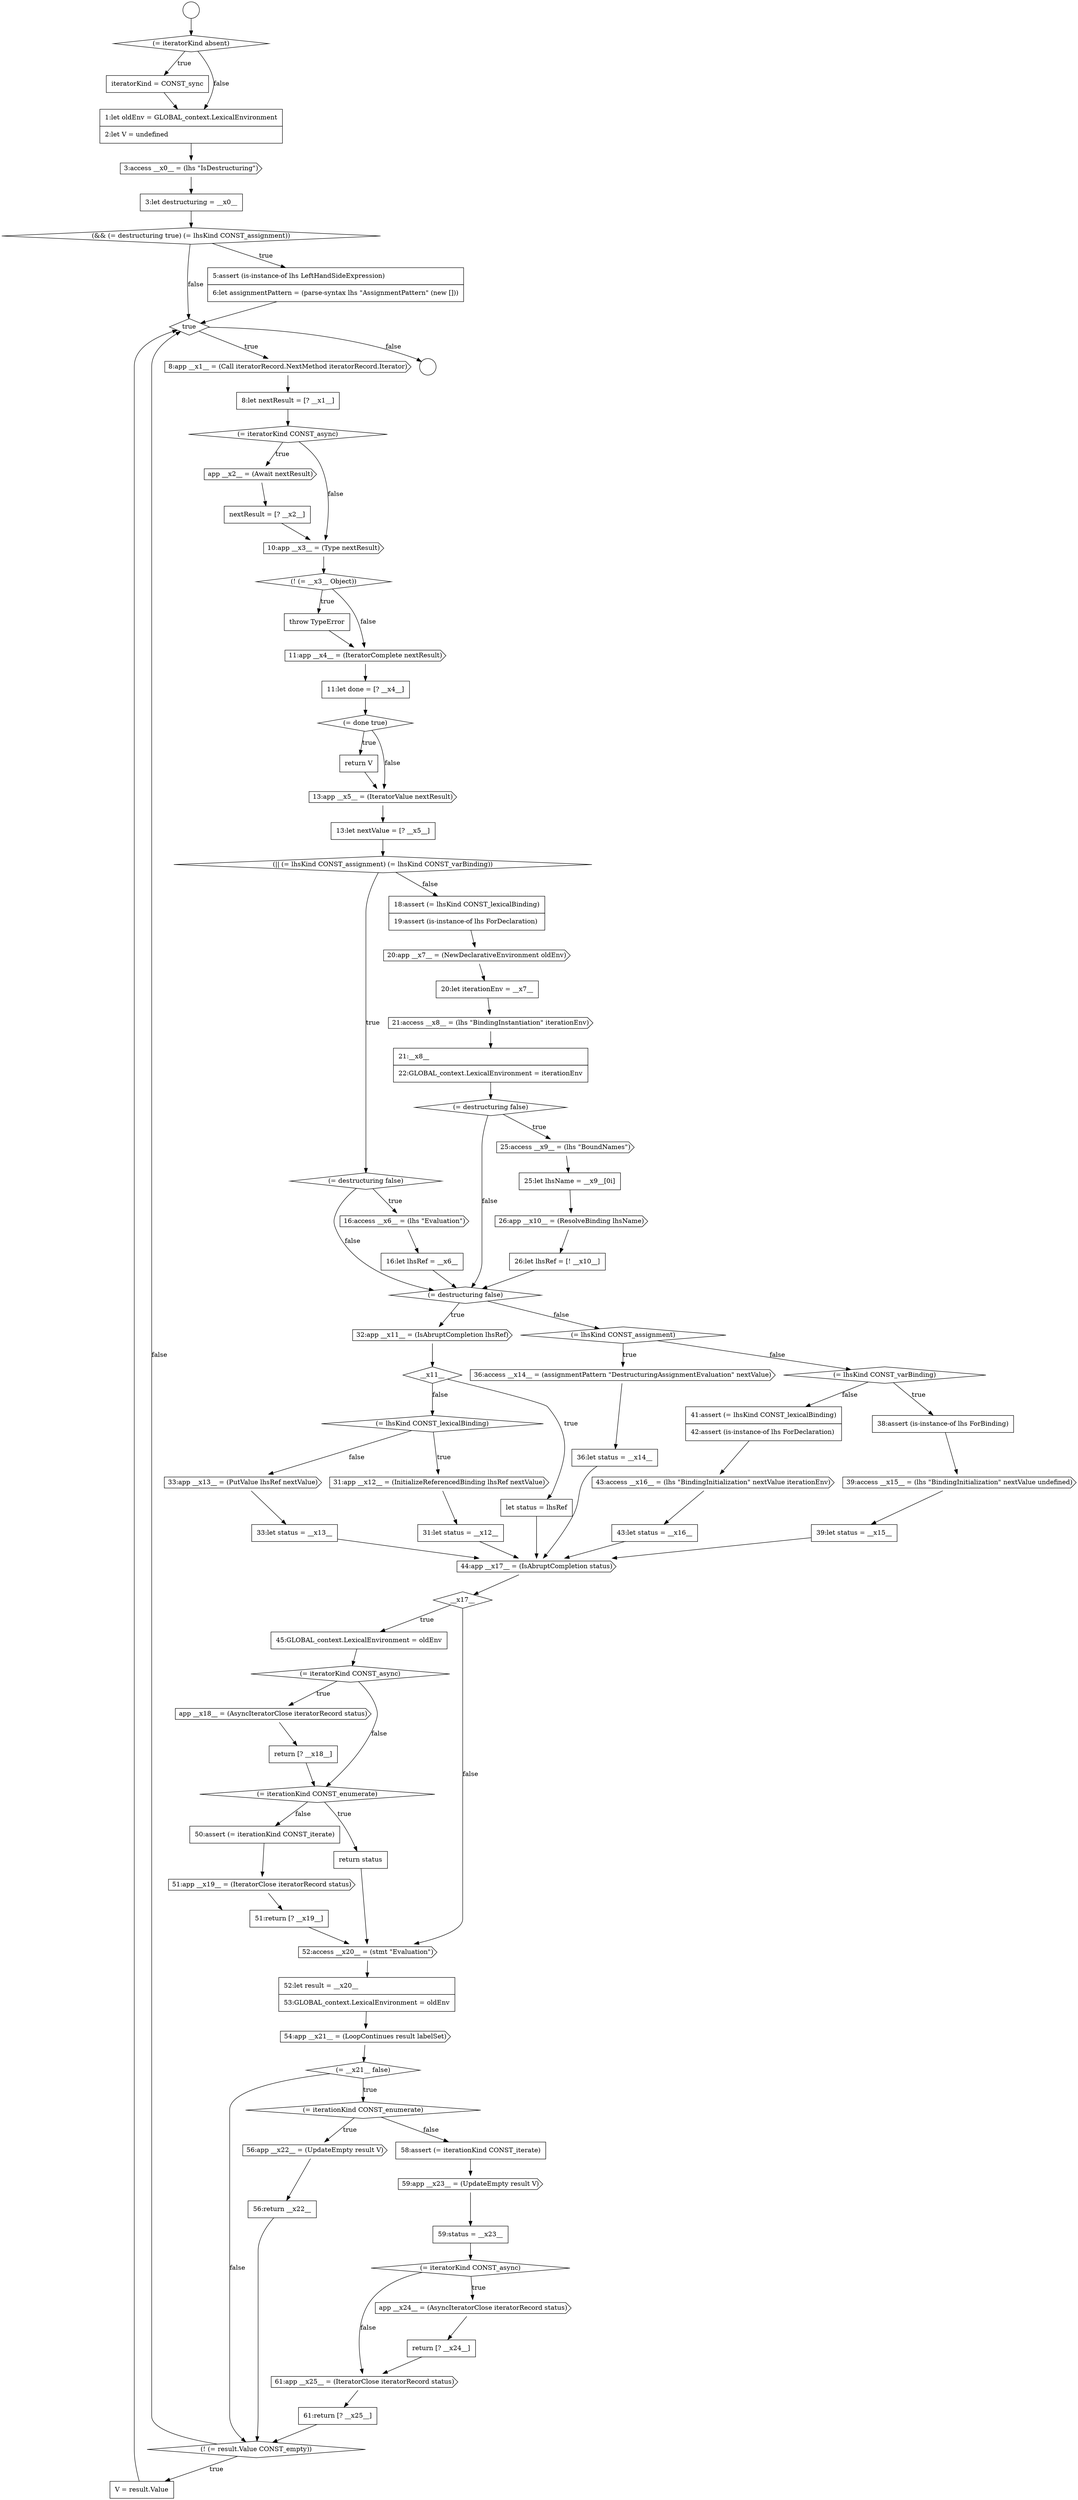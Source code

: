 digraph {
  node5 [shape=cds, label=<<font color="black">3:access __x0__ = (lhs &quot;IsDestructuring&quot;)</font>> color="black" fillcolor="white" style=filled]
  node84 [shape=none, margin=0, label=<<font color="black">
    <table border="0" cellborder="1" cellspacing="0" cellpadding="10">
      <tr><td align="left">V = result.Value</td></tr>
    </table>
  </font>> color="black" fillcolor="white" style=filled]
  node65 [shape=none, margin=0, label=<<font color="black">
    <table border="0" cellborder="1" cellspacing="0" cellpadding="10">
      <tr><td align="left">50:assert (= iterationKind CONST_iterate)</td></tr>
    </table>
  </font>> color="black" fillcolor="white" style=filled]
  node77 [shape=none, margin=0, label=<<font color="black">
    <table border="0" cellborder="1" cellspacing="0" cellpadding="10">
      <tr><td align="left">59:status = __x23__</td></tr>
    </table>
  </font>> color="black" fillcolor="white" style=filled]
  node66 [shape=cds, label=<<font color="black">51:app __x19__ = (IteratorClose iteratorRecord status)</font>> color="black" fillcolor="white" style=filled]
  node83 [shape=diamond, label=<<font color="black">(! (= result.Value CONST_empty))</font>> color="black" fillcolor="white" style=filled]
  node69 [shape=none, margin=0, label=<<font color="black">
    <table border="0" cellborder="1" cellspacing="0" cellpadding="10">
      <tr><td align="left">52:let result = __x20__</td></tr>
      <tr><td align="left">53:GLOBAL_context.LexicalEnvironment = oldEnv</td></tr>
    </table>
  </font>> color="black" fillcolor="white" style=filled]
  node0 [shape=circle label=" " color="black" fillcolor="white" style=filled]
  node10 [shape=cds, label=<<font color="black">8:app __x1__ = (Call iteratorRecord.NextMethod iteratorRecord.Iterator)</font>> color="black" fillcolor="white" style=filled]
  node56 [shape=none, margin=0, label=<<font color="black">
    <table border="0" cellborder="1" cellspacing="0" cellpadding="10">
      <tr><td align="left">43:let status = __x16__</td></tr>
    </table>
  </font>> color="black" fillcolor="white" style=filled]
  node42 [shape=diamond, label=<<font color="black">(= lhsKind CONST_lexicalBinding)</font>> color="black" fillcolor="white" style=filled]
  node24 [shape=diamond, label=<<font color="black">(|| (= lhsKind CONST_assignment) (= lhsKind CONST_varBinding))</font>> color="black" fillcolor="white" style=filled]
  node37 [shape=none, margin=0, label=<<font color="black">
    <table border="0" cellborder="1" cellspacing="0" cellpadding="10">
      <tr><td align="left">26:let lhsRef = [! __x10__]</td></tr>
    </table>
  </font>> color="black" fillcolor="white" style=filled]
  node25 [shape=diamond, label=<<font color="black">(= destructuring false)</font>> color="black" fillcolor="white" style=filled]
  node52 [shape=cds, label=<<font color="black">39:access __x15__ = (lhs &quot;BindingInitialization&quot; nextValue undefined)</font>> color="black" fillcolor="white" style=filled]
  node14 [shape=none, margin=0, label=<<font color="black">
    <table border="0" cellborder="1" cellspacing="0" cellpadding="10">
      <tr><td align="left">nextResult = [? __x2__]</td></tr>
    </table>
  </font>> color="black" fillcolor="white" style=filled]
  node20 [shape=diamond, label=<<font color="black">(= done true)</font>> color="black" fillcolor="white" style=filled]
  node46 [shape=none, margin=0, label=<<font color="black">
    <table border="0" cellborder="1" cellspacing="0" cellpadding="10">
      <tr><td align="left">33:let status = __x13__</td></tr>
    </table>
  </font>> color="black" fillcolor="white" style=filled]
  node57 [shape=cds, label=<<font color="black">44:app __x17__ = (IsAbruptCompletion status)</font>> color="black" fillcolor="white" style=filled]
  node78 [shape=diamond, label=<<font color="black">(= iteratorKind CONST_async)</font>> color="black" fillcolor="white" style=filled]
  node29 [shape=cds, label=<<font color="black">20:app __x7__ = (NewDeclarativeEnvironment oldEnv)</font>> color="black" fillcolor="white" style=filled]
  node61 [shape=cds, label=<<font color="black">app __x18__ = (AsyncIteratorClose iteratorRecord status)</font>> color="black" fillcolor="white" style=filled]
  node1 [shape=circle label=" " color="black" fillcolor="white" style=filled]
  node74 [shape=none, margin=0, label=<<font color="black">
    <table border="0" cellborder="1" cellspacing="0" cellpadding="10">
      <tr><td align="left">56:return __x22__</td></tr>
    </table>
  </font>> color="black" fillcolor="white" style=filled]
  node6 [shape=none, margin=0, label=<<font color="black">
    <table border="0" cellborder="1" cellspacing="0" cellpadding="10">
      <tr><td align="left">3:let destructuring = __x0__</td></tr>
    </table>
  </font>> color="black" fillcolor="white" style=filled]
  node60 [shape=diamond, label=<<font color="black">(= iteratorKind CONST_async)</font>> color="black" fillcolor="white" style=filled]
  node70 [shape=cds, label=<<font color="black">54:app __x21__ = (LoopContinues result labelSet)</font>> color="black" fillcolor="white" style=filled]
  node21 [shape=none, margin=0, label=<<font color="black">
    <table border="0" cellborder="1" cellspacing="0" cellpadding="10">
      <tr><td align="left">return V</td></tr>
    </table>
  </font>> color="black" fillcolor="white" style=filled]
  node33 [shape=diamond, label=<<font color="black">(= destructuring false)</font>> color="black" fillcolor="white" style=filled]
  node28 [shape=none, margin=0, label=<<font color="black">
    <table border="0" cellborder="1" cellspacing="0" cellpadding="10">
      <tr><td align="left">18:assert (= lhsKind CONST_lexicalBinding)</td></tr>
      <tr><td align="left">19:assert (is-instance-of lhs ForDeclaration)</td></tr>
    </table>
  </font>> color="black" fillcolor="white" style=filled]
  node38 [shape=diamond, label=<<font color="black">(= destructuring false)</font>> color="black" fillcolor="white" style=filled]
  node9 [shape=diamond, label=<<font color="black">true</font>> color="black" fillcolor="white" style=filled]
  node53 [shape=none, margin=0, label=<<font color="black">
    <table border="0" cellborder="1" cellspacing="0" cellpadding="10">
      <tr><td align="left">39:let status = __x15__</td></tr>
    </table>
  </font>> color="black" fillcolor="white" style=filled]
  node13 [shape=cds, label=<<font color="black">app __x2__ = (Await nextResult)</font>> color="black" fillcolor="white" style=filled]
  node41 [shape=none, margin=0, label=<<font color="black">
    <table border="0" cellborder="1" cellspacing="0" cellpadding="10">
      <tr><td align="left">let status = lhsRef</td></tr>
    </table>
  </font>> color="black" fillcolor="white" style=filled]
  node73 [shape=cds, label=<<font color="black">56:app __x22__ = (UpdateEmpty result V)</font>> color="black" fillcolor="white" style=filled]
  node2 [shape=diamond, label=<<font color="black">(= iteratorKind absent)</font>> color="black" fillcolor="white" style=filled]
  node45 [shape=cds, label=<<font color="black">33:app __x13__ = (PutValue lhsRef nextValue)</font>> color="black" fillcolor="white" style=filled]
  node64 [shape=none, margin=0, label=<<font color="black">
    <table border="0" cellborder="1" cellspacing="0" cellpadding="10">
      <tr><td align="left">return status</td></tr>
    </table>
  </font>> color="black" fillcolor="white" style=filled]
  node17 [shape=none, margin=0, label=<<font color="black">
    <table border="0" cellborder="1" cellspacing="0" cellpadding="10">
      <tr><td align="left">throw TypeError</td></tr>
    </table>
  </font>> color="black" fillcolor="white" style=filled]
  node32 [shape=none, margin=0, label=<<font color="black">
    <table border="0" cellborder="1" cellspacing="0" cellpadding="10">
      <tr><td align="left">21:__x8__</td></tr>
      <tr><td align="left">22:GLOBAL_context.LexicalEnvironment = iterationEnv</td></tr>
    </table>
  </font>> color="black" fillcolor="white" style=filled]
  node34 [shape=cds, label=<<font color="black">25:access __x9__ = (lhs &quot;BoundNames&quot;)</font>> color="black" fillcolor="white" style=filled]
  node22 [shape=cds, label=<<font color="black">13:app __x5__ = (IteratorValue nextResult)</font>> color="black" fillcolor="white" style=filled]
  node44 [shape=none, margin=0, label=<<font color="black">
    <table border="0" cellborder="1" cellspacing="0" cellpadding="10">
      <tr><td align="left">31:let status = __x12__</td></tr>
    </table>
  </font>> color="black" fillcolor="white" style=filled]
  node59 [shape=none, margin=0, label=<<font color="black">
    <table border="0" cellborder="1" cellspacing="0" cellpadding="10">
      <tr><td align="left">45:GLOBAL_context.LexicalEnvironment = oldEnv</td></tr>
    </table>
  </font>> color="black" fillcolor="white" style=filled]
  node27 [shape=none, margin=0, label=<<font color="black">
    <table border="0" cellborder="1" cellspacing="0" cellpadding="10">
      <tr><td align="left">16:let lhsRef = __x6__</td></tr>
    </table>
  </font>> color="black" fillcolor="white" style=filled]
  node71 [shape=diamond, label=<<font color="black">(= __x21__ false)</font>> color="black" fillcolor="white" style=filled]
  node12 [shape=diamond, label=<<font color="black">(= iteratorKind CONST_async)</font>> color="black" fillcolor="white" style=filled]
  node54 [shape=none, margin=0, label=<<font color="black">
    <table border="0" cellborder="1" cellspacing="0" cellpadding="10">
      <tr><td align="left">41:assert (= lhsKind CONST_lexicalBinding)</td></tr>
      <tr><td align="left">42:assert (is-instance-of lhs ForDeclaration)</td></tr>
    </table>
  </font>> color="black" fillcolor="white" style=filled]
  node49 [shape=none, margin=0, label=<<font color="black">
    <table border="0" cellborder="1" cellspacing="0" cellpadding="10">
      <tr><td align="left">36:let status = __x14__</td></tr>
    </table>
  </font>> color="black" fillcolor="white" style=filled]
  node81 [shape=cds, label=<<font color="black">61:app __x25__ = (IteratorClose iteratorRecord status)</font>> color="black" fillcolor="white" style=filled]
  node76 [shape=cds, label=<<font color="black">59:app __x23__ = (UpdateEmpty result V)</font>> color="black" fillcolor="white" style=filled]
  node7 [shape=diamond, label=<<font color="black">(&amp;&amp; (= destructuring true) (= lhsKind CONST_assignment))</font>> color="black" fillcolor="white" style=filled]
  node39 [shape=cds, label=<<font color="black">32:app __x11__ = (IsAbruptCompletion lhsRef)</font>> color="black" fillcolor="white" style=filled]
  node3 [shape=none, margin=0, label=<<font color="black">
    <table border="0" cellborder="1" cellspacing="0" cellpadding="10">
      <tr><td align="left">iteratorKind = CONST_sync</td></tr>
    </table>
  </font>> color="black" fillcolor="white" style=filled]
  node80 [shape=none, margin=0, label=<<font color="black">
    <table border="0" cellborder="1" cellspacing="0" cellpadding="10">
      <tr><td align="left">return [? __x24__]</td></tr>
    </table>
  </font>> color="black" fillcolor="white" style=filled]
  node35 [shape=none, margin=0, label=<<font color="black">
    <table border="0" cellborder="1" cellspacing="0" cellpadding="10">
      <tr><td align="left">25:let lhsName = __x9__[0i]</td></tr>
    </table>
  </font>> color="black" fillcolor="white" style=filled]
  node48 [shape=cds, label=<<font color="black">36:access __x14__ = (assignmentPattern &quot;DestructuringAssignmentEvaluation&quot; nextValue)</font>> color="black" fillcolor="white" style=filled]
  node63 [shape=diamond, label=<<font color="black">(= iterationKind CONST_enumerate)</font>> color="black" fillcolor="white" style=filled]
  node18 [shape=cds, label=<<font color="black">11:app __x4__ = (IteratorComplete nextResult)</font>> color="black" fillcolor="white" style=filled]
  node50 [shape=diamond, label=<<font color="black">(= lhsKind CONST_varBinding)</font>> color="black" fillcolor="white" style=filled]
  node67 [shape=none, margin=0, label=<<font color="black">
    <table border="0" cellborder="1" cellspacing="0" cellpadding="10">
      <tr><td align="left">51:return [? __x19__]</td></tr>
    </table>
  </font>> color="black" fillcolor="white" style=filled]
  node16 [shape=diamond, label=<<font color="black">(! (= __x3__ Object))</font>> color="black" fillcolor="white" style=filled]
  node31 [shape=cds, label=<<font color="black">21:access __x8__ = (lhs &quot;BindingInstantiation&quot; iterationEnv)</font>> color="black" fillcolor="white" style=filled]
  node11 [shape=none, margin=0, label=<<font color="black">
    <table border="0" cellborder="1" cellspacing="0" cellpadding="10">
      <tr><td align="left">8:let nextResult = [? __x1__]</td></tr>
    </table>
  </font>> color="black" fillcolor="white" style=filled]
  node72 [shape=diamond, label=<<font color="black">(= iterationKind CONST_enumerate)</font>> color="black" fillcolor="white" style=filled]
  node43 [shape=cds, label=<<font color="black">31:app __x12__ = (InitializeReferencedBinding lhsRef nextValue)</font>> color="black" fillcolor="white" style=filled]
  node40 [shape=diamond, label=<<font color="black">__x11__</font>> color="black" fillcolor="white" style=filled]
  node26 [shape=cds, label=<<font color="black">16:access __x6__ = (lhs &quot;Evaluation&quot;)</font>> color="black" fillcolor="white" style=filled]
  node55 [shape=cds, label=<<font color="black">43:access __x16__ = (lhs &quot;BindingInitialization&quot; nextValue iterationEnv)</font>> color="black" fillcolor="white" style=filled]
  node23 [shape=none, margin=0, label=<<font color="black">
    <table border="0" cellborder="1" cellspacing="0" cellpadding="10">
      <tr><td align="left">13:let nextValue = [? __x5__]</td></tr>
    </table>
  </font>> color="black" fillcolor="white" style=filled]
  node8 [shape=none, margin=0, label=<<font color="black">
    <table border="0" cellborder="1" cellspacing="0" cellpadding="10">
      <tr><td align="left">5:assert (is-instance-of lhs LeftHandSideExpression)</td></tr>
      <tr><td align="left">6:let assignmentPattern = (parse-syntax lhs &quot;AssignmentPattern&quot; (new []))</td></tr>
    </table>
  </font>> color="black" fillcolor="white" style=filled]
  node75 [shape=none, margin=0, label=<<font color="black">
    <table border="0" cellborder="1" cellspacing="0" cellpadding="10">
      <tr><td align="left">58:assert (= iterationKind CONST_iterate)</td></tr>
    </table>
  </font>> color="black" fillcolor="white" style=filled]
  node58 [shape=diamond, label=<<font color="black">__x17__</font>> color="black" fillcolor="white" style=filled]
  node82 [shape=none, margin=0, label=<<font color="black">
    <table border="0" cellborder="1" cellspacing="0" cellpadding="10">
      <tr><td align="left">61:return [? __x25__]</td></tr>
    </table>
  </font>> color="black" fillcolor="white" style=filled]
  node36 [shape=cds, label=<<font color="black">26:app __x10__ = (ResolveBinding lhsName)</font>> color="black" fillcolor="white" style=filled]
  node30 [shape=none, margin=0, label=<<font color="black">
    <table border="0" cellborder="1" cellspacing="0" cellpadding="10">
      <tr><td align="left">20:let iterationEnv = __x7__</td></tr>
    </table>
  </font>> color="black" fillcolor="white" style=filled]
  node51 [shape=none, margin=0, label=<<font color="black">
    <table border="0" cellborder="1" cellspacing="0" cellpadding="10">
      <tr><td align="left">38:assert (is-instance-of lhs ForBinding)</td></tr>
    </table>
  </font>> color="black" fillcolor="white" style=filled]
  node19 [shape=none, margin=0, label=<<font color="black">
    <table border="0" cellborder="1" cellspacing="0" cellpadding="10">
      <tr><td align="left">11:let done = [? __x4__]</td></tr>
    </table>
  </font>> color="black" fillcolor="white" style=filled]
  node4 [shape=none, margin=0, label=<<font color="black">
    <table border="0" cellborder="1" cellspacing="0" cellpadding="10">
      <tr><td align="left">1:let oldEnv = GLOBAL_context.LexicalEnvironment</td></tr>
      <tr><td align="left">2:let V = undefined</td></tr>
    </table>
  </font>> color="black" fillcolor="white" style=filled]
  node79 [shape=cds, label=<<font color="black">app __x24__ = (AsyncIteratorClose iteratorRecord status)</font>> color="black" fillcolor="white" style=filled]
  node47 [shape=diamond, label=<<font color="black">(= lhsKind CONST_assignment)</font>> color="black" fillcolor="white" style=filled]
  node15 [shape=cds, label=<<font color="black">10:app __x3__ = (Type nextResult)</font>> color="black" fillcolor="white" style=filled]
  node68 [shape=cds, label=<<font color="black">52:access __x20__ = (stmt &quot;Evaluation&quot;)</font>> color="black" fillcolor="white" style=filled]
  node62 [shape=none, margin=0, label=<<font color="black">
    <table border="0" cellborder="1" cellspacing="0" cellpadding="10">
      <tr><td align="left">return [? __x18__]</td></tr>
    </table>
  </font>> color="black" fillcolor="white" style=filled]
  node56 -> node57 [ color="black"]
  node82 -> node83 [ color="black"]
  node69 -> node70 [ color="black"]
  node5 -> node6 [ color="black"]
  node3 -> node4 [ color="black"]
  node61 -> node62 [ color="black"]
  node41 -> node57 [ color="black"]
  node53 -> node57 [ color="black"]
  node28 -> node29 [ color="black"]
  node72 -> node73 [label=<<font color="black">true</font>> color="black"]
  node72 -> node75 [label=<<font color="black">false</font>> color="black"]
  node29 -> node30 [ color="black"]
  node39 -> node40 [ color="black"]
  node63 -> node64 [label=<<font color="black">true</font>> color="black"]
  node63 -> node65 [label=<<font color="black">false</font>> color="black"]
  node67 -> node68 [ color="black"]
  node24 -> node25 [label=<<font color="black">true</font>> color="black"]
  node24 -> node28 [label=<<font color="black">false</font>> color="black"]
  node54 -> node55 [ color="black"]
  node34 -> node35 [ color="black"]
  node9 -> node10 [label=<<font color="black">true</font>> color="black"]
  node9 -> node1 [label=<<font color="black">false</font>> color="black"]
  node18 -> node19 [ color="black"]
  node40 -> node41 [label=<<font color="black">true</font>> color="black"]
  node40 -> node42 [label=<<font color="black">false</font>> color="black"]
  node66 -> node67 [ color="black"]
  node62 -> node63 [ color="black"]
  node15 -> node16 [ color="black"]
  node55 -> node56 [ color="black"]
  node11 -> node12 [ color="black"]
  node71 -> node72 [label=<<font color="black">true</font>> color="black"]
  node71 -> node83 [label=<<font color="black">false</font>> color="black"]
  node25 -> node26 [label=<<font color="black">true</font>> color="black"]
  node25 -> node38 [label=<<font color="black">false</font>> color="black"]
  node64 -> node68 [ color="black"]
  node7 -> node8 [label=<<font color="black">true</font>> color="black"]
  node7 -> node9 [label=<<font color="black">false</font>> color="black"]
  node19 -> node20 [ color="black"]
  node13 -> node14 [ color="black"]
  node35 -> node36 [ color="black"]
  node57 -> node58 [ color="black"]
  node79 -> node80 [ color="black"]
  node46 -> node57 [ color="black"]
  node45 -> node46 [ color="black"]
  node78 -> node79 [label=<<font color="black">true</font>> color="black"]
  node78 -> node81 [label=<<font color="black">false</font>> color="black"]
  node0 -> node2 [ color="black"]
  node47 -> node48 [label=<<font color="black">true</font>> color="black"]
  node47 -> node50 [label=<<font color="black">false</font>> color="black"]
  node75 -> node76 [ color="black"]
  node38 -> node39 [label=<<font color="black">true</font>> color="black"]
  node38 -> node47 [label=<<font color="black">false</font>> color="black"]
  node84 -> node9 [ color="black"]
  node36 -> node37 [ color="black"]
  node52 -> node53 [ color="black"]
  node2 -> node3 [label=<<font color="black">true</font>> color="black"]
  node2 -> node4 [label=<<font color="black">false</font>> color="black"]
  node22 -> node23 [ color="black"]
  node70 -> node71 [ color="black"]
  node6 -> node7 [ color="black"]
  node76 -> node77 [ color="black"]
  node43 -> node44 [ color="black"]
  node12 -> node13 [label=<<font color="black">true</font>> color="black"]
  node12 -> node15 [label=<<font color="black">false</font>> color="black"]
  node37 -> node38 [ color="black"]
  node68 -> node69 [ color="black"]
  node23 -> node24 [ color="black"]
  node14 -> node15 [ color="black"]
  node31 -> node32 [ color="black"]
  node49 -> node57 [ color="black"]
  node30 -> node31 [ color="black"]
  node33 -> node34 [label=<<font color="black">true</font>> color="black"]
  node33 -> node38 [label=<<font color="black">false</font>> color="black"]
  node77 -> node78 [ color="black"]
  node26 -> node27 [ color="black"]
  node10 -> node11 [ color="black"]
  node16 -> node17 [label=<<font color="black">true</font>> color="black"]
  node16 -> node18 [label=<<font color="black">false</font>> color="black"]
  node27 -> node38 [ color="black"]
  node60 -> node61 [label=<<font color="black">true</font>> color="black"]
  node60 -> node63 [label=<<font color="black">false</font>> color="black"]
  node20 -> node21 [label=<<font color="black">true</font>> color="black"]
  node20 -> node22 [label=<<font color="black">false</font>> color="black"]
  node4 -> node5 [ color="black"]
  node42 -> node43 [label=<<font color="black">true</font>> color="black"]
  node42 -> node45 [label=<<font color="black">false</font>> color="black"]
  node50 -> node51 [label=<<font color="black">true</font>> color="black"]
  node50 -> node54 [label=<<font color="black">false</font>> color="black"]
  node51 -> node52 [ color="black"]
  node83 -> node84 [label=<<font color="black">true</font>> color="black"]
  node83 -> node9 [label=<<font color="black">false</font>> color="black"]
  node74 -> node83 [ color="black"]
  node8 -> node9 [ color="black"]
  node21 -> node22 [ color="black"]
  node73 -> node74 [ color="black"]
  node59 -> node60 [ color="black"]
  node65 -> node66 [ color="black"]
  node48 -> node49 [ color="black"]
  node44 -> node57 [ color="black"]
  node58 -> node59 [label=<<font color="black">true</font>> color="black"]
  node58 -> node68 [label=<<font color="black">false</font>> color="black"]
  node81 -> node82 [ color="black"]
  node32 -> node33 [ color="black"]
  node17 -> node18 [ color="black"]
  node80 -> node81 [ color="black"]
}
